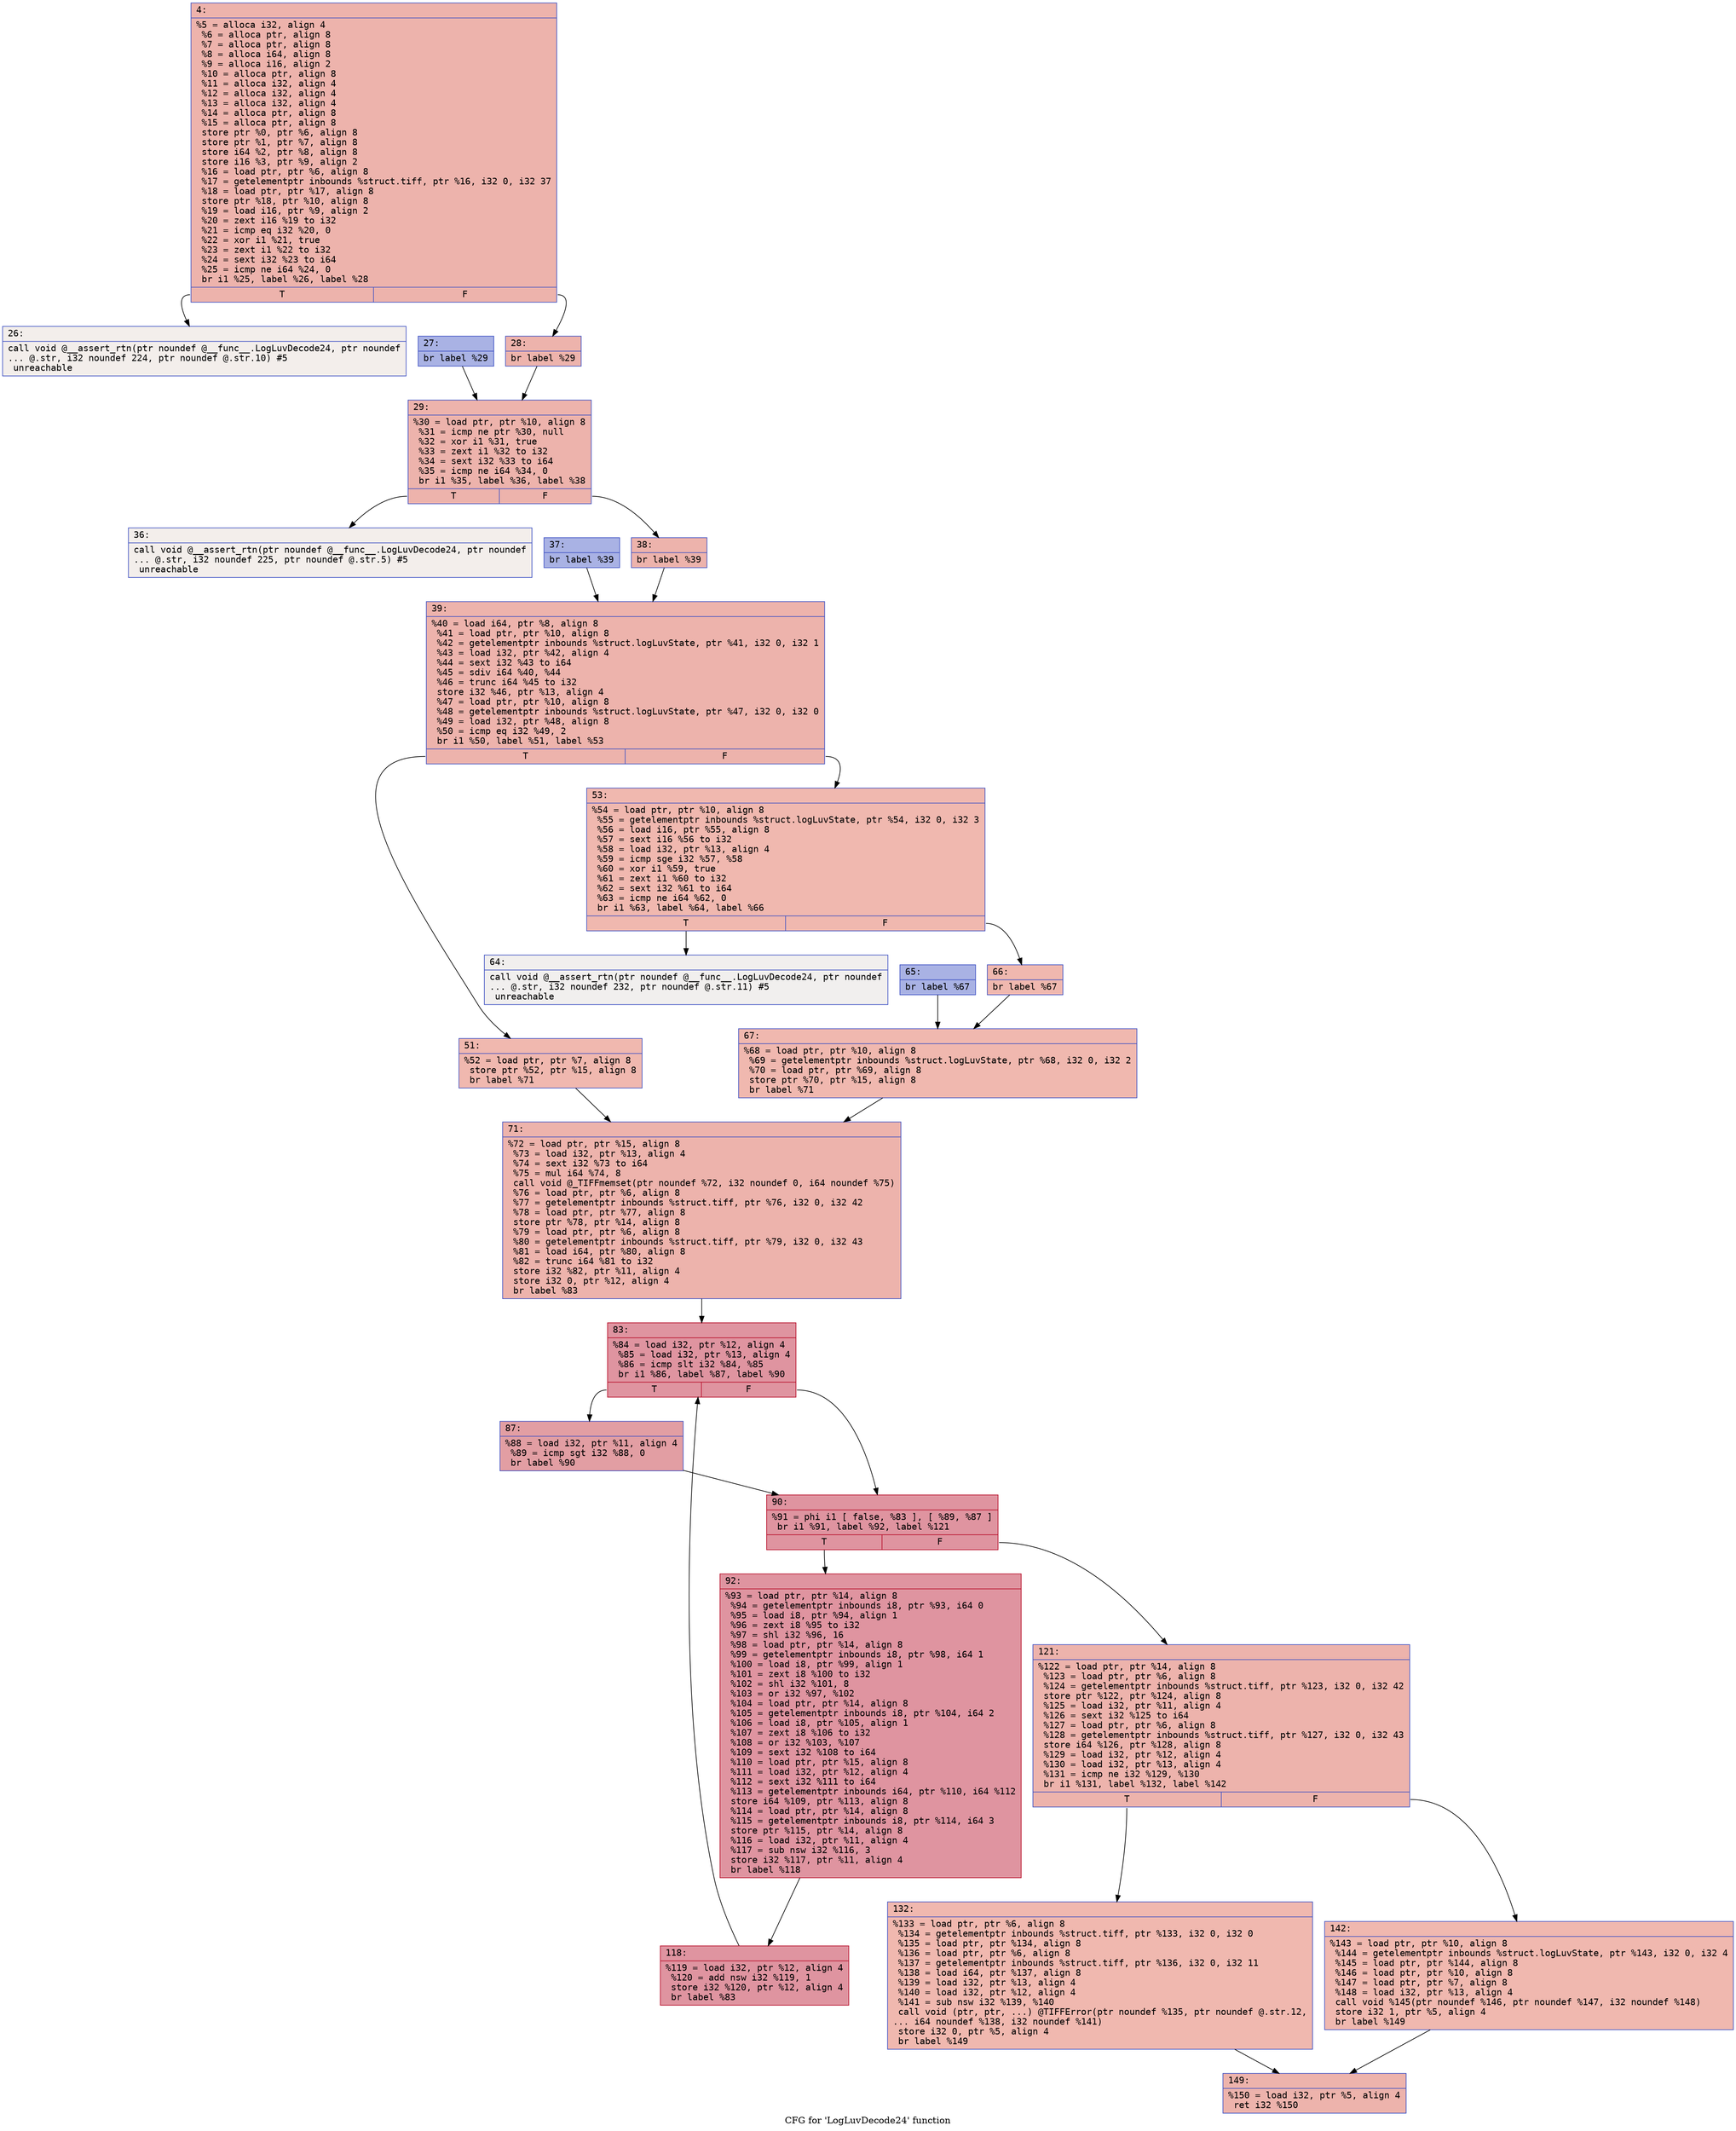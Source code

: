 digraph "CFG for 'LogLuvDecode24' function" {
	label="CFG for 'LogLuvDecode24' function";

	Node0x60000062d630 [shape=record,color="#3d50c3ff", style=filled, fillcolor="#d6524470" fontname="Courier",label="{4:\l|  %5 = alloca i32, align 4\l  %6 = alloca ptr, align 8\l  %7 = alloca ptr, align 8\l  %8 = alloca i64, align 8\l  %9 = alloca i16, align 2\l  %10 = alloca ptr, align 8\l  %11 = alloca i32, align 4\l  %12 = alloca i32, align 4\l  %13 = alloca i32, align 4\l  %14 = alloca ptr, align 8\l  %15 = alloca ptr, align 8\l  store ptr %0, ptr %6, align 8\l  store ptr %1, ptr %7, align 8\l  store i64 %2, ptr %8, align 8\l  store i16 %3, ptr %9, align 2\l  %16 = load ptr, ptr %6, align 8\l  %17 = getelementptr inbounds %struct.tiff, ptr %16, i32 0, i32 37\l  %18 = load ptr, ptr %17, align 8\l  store ptr %18, ptr %10, align 8\l  %19 = load i16, ptr %9, align 2\l  %20 = zext i16 %19 to i32\l  %21 = icmp eq i32 %20, 0\l  %22 = xor i1 %21, true\l  %23 = zext i1 %22 to i32\l  %24 = sext i32 %23 to i64\l  %25 = icmp ne i64 %24, 0\l  br i1 %25, label %26, label %28\l|{<s0>T|<s1>F}}"];
	Node0x60000062d630:s0 -> Node0x60000062d680[tooltip="4 -> 26\nProbability 0.00%" ];
	Node0x60000062d630:s1 -> Node0x60000062d720[tooltip="4 -> 28\nProbability 100.00%" ];
	Node0x60000062d680 [shape=record,color="#3d50c3ff", style=filled, fillcolor="#e5d8d170" fontname="Courier",label="{26:\l|  call void @__assert_rtn(ptr noundef @__func__.LogLuvDecode24, ptr noundef\l... @.str, i32 noundef 224, ptr noundef @.str.10) #5\l  unreachable\l}"];
	Node0x60000062d6d0 [shape=record,color="#3d50c3ff", style=filled, fillcolor="#3d50c370" fontname="Courier",label="{27:\l|  br label %29\l}"];
	Node0x60000062d6d0 -> Node0x60000062d770[tooltip="27 -> 29\nProbability 100.00%" ];
	Node0x60000062d720 [shape=record,color="#3d50c3ff", style=filled, fillcolor="#d6524470" fontname="Courier",label="{28:\l|  br label %29\l}"];
	Node0x60000062d720 -> Node0x60000062d770[tooltip="28 -> 29\nProbability 100.00%" ];
	Node0x60000062d770 [shape=record,color="#3d50c3ff", style=filled, fillcolor="#d6524470" fontname="Courier",label="{29:\l|  %30 = load ptr, ptr %10, align 8\l  %31 = icmp ne ptr %30, null\l  %32 = xor i1 %31, true\l  %33 = zext i1 %32 to i32\l  %34 = sext i32 %33 to i64\l  %35 = icmp ne i64 %34, 0\l  br i1 %35, label %36, label %38\l|{<s0>T|<s1>F}}"];
	Node0x60000062d770:s0 -> Node0x60000062d7c0[tooltip="29 -> 36\nProbability 0.00%" ];
	Node0x60000062d770:s1 -> Node0x60000062d860[tooltip="29 -> 38\nProbability 100.00%" ];
	Node0x60000062d7c0 [shape=record,color="#3d50c3ff", style=filled, fillcolor="#e5d8d170" fontname="Courier",label="{36:\l|  call void @__assert_rtn(ptr noundef @__func__.LogLuvDecode24, ptr noundef\l... @.str, i32 noundef 225, ptr noundef @.str.5) #5\l  unreachable\l}"];
	Node0x60000062d810 [shape=record,color="#3d50c3ff", style=filled, fillcolor="#3d50c370" fontname="Courier",label="{37:\l|  br label %39\l}"];
	Node0x60000062d810 -> Node0x60000062d8b0[tooltip="37 -> 39\nProbability 100.00%" ];
	Node0x60000062d860 [shape=record,color="#3d50c3ff", style=filled, fillcolor="#d6524470" fontname="Courier",label="{38:\l|  br label %39\l}"];
	Node0x60000062d860 -> Node0x60000062d8b0[tooltip="38 -> 39\nProbability 100.00%" ];
	Node0x60000062d8b0 [shape=record,color="#3d50c3ff", style=filled, fillcolor="#d6524470" fontname="Courier",label="{39:\l|  %40 = load i64, ptr %8, align 8\l  %41 = load ptr, ptr %10, align 8\l  %42 = getelementptr inbounds %struct.logLuvState, ptr %41, i32 0, i32 1\l  %43 = load i32, ptr %42, align 4\l  %44 = sext i32 %43 to i64\l  %45 = sdiv i64 %40, %44\l  %46 = trunc i64 %45 to i32\l  store i32 %46, ptr %13, align 4\l  %47 = load ptr, ptr %10, align 8\l  %48 = getelementptr inbounds %struct.logLuvState, ptr %47, i32 0, i32 0\l  %49 = load i32, ptr %48, align 8\l  %50 = icmp eq i32 %49, 2\l  br i1 %50, label %51, label %53\l|{<s0>T|<s1>F}}"];
	Node0x60000062d8b0:s0 -> Node0x60000062d900[tooltip="39 -> 51\nProbability 50.00%" ];
	Node0x60000062d8b0:s1 -> Node0x60000062d950[tooltip="39 -> 53\nProbability 50.00%" ];
	Node0x60000062d900 [shape=record,color="#3d50c3ff", style=filled, fillcolor="#dc5d4a70" fontname="Courier",label="{51:\l|  %52 = load ptr, ptr %7, align 8\l  store ptr %52, ptr %15, align 8\l  br label %71\l}"];
	Node0x60000062d900 -> Node0x60000062dae0[tooltip="51 -> 71\nProbability 100.00%" ];
	Node0x60000062d950 [shape=record,color="#3d50c3ff", style=filled, fillcolor="#dc5d4a70" fontname="Courier",label="{53:\l|  %54 = load ptr, ptr %10, align 8\l  %55 = getelementptr inbounds %struct.logLuvState, ptr %54, i32 0, i32 3\l  %56 = load i16, ptr %55, align 8\l  %57 = sext i16 %56 to i32\l  %58 = load i32, ptr %13, align 4\l  %59 = icmp sge i32 %57, %58\l  %60 = xor i1 %59, true\l  %61 = zext i1 %60 to i32\l  %62 = sext i32 %61 to i64\l  %63 = icmp ne i64 %62, 0\l  br i1 %63, label %64, label %66\l|{<s0>T|<s1>F}}"];
	Node0x60000062d950:s0 -> Node0x60000062d9a0[tooltip="53 -> 64\nProbability 0.00%" ];
	Node0x60000062d950:s1 -> Node0x60000062da40[tooltip="53 -> 66\nProbability 100.00%" ];
	Node0x60000062d9a0 [shape=record,color="#3d50c3ff", style=filled, fillcolor="#e0dbd870" fontname="Courier",label="{64:\l|  call void @__assert_rtn(ptr noundef @__func__.LogLuvDecode24, ptr noundef\l... @.str, i32 noundef 232, ptr noundef @.str.11) #5\l  unreachable\l}"];
	Node0x60000062d9f0 [shape=record,color="#3d50c3ff", style=filled, fillcolor="#3d50c370" fontname="Courier",label="{65:\l|  br label %67\l}"];
	Node0x60000062d9f0 -> Node0x60000062da90[tooltip="65 -> 67\nProbability 100.00%" ];
	Node0x60000062da40 [shape=record,color="#3d50c3ff", style=filled, fillcolor="#dc5d4a70" fontname="Courier",label="{66:\l|  br label %67\l}"];
	Node0x60000062da40 -> Node0x60000062da90[tooltip="66 -> 67\nProbability 100.00%" ];
	Node0x60000062da90 [shape=record,color="#3d50c3ff", style=filled, fillcolor="#dc5d4a70" fontname="Courier",label="{67:\l|  %68 = load ptr, ptr %10, align 8\l  %69 = getelementptr inbounds %struct.logLuvState, ptr %68, i32 0, i32 2\l  %70 = load ptr, ptr %69, align 8\l  store ptr %70, ptr %15, align 8\l  br label %71\l}"];
	Node0x60000062da90 -> Node0x60000062dae0[tooltip="67 -> 71\nProbability 100.00%" ];
	Node0x60000062dae0 [shape=record,color="#3d50c3ff", style=filled, fillcolor="#d6524470" fontname="Courier",label="{71:\l|  %72 = load ptr, ptr %15, align 8\l  %73 = load i32, ptr %13, align 4\l  %74 = sext i32 %73 to i64\l  %75 = mul i64 %74, 8\l  call void @_TIFFmemset(ptr noundef %72, i32 noundef 0, i64 noundef %75)\l  %76 = load ptr, ptr %6, align 8\l  %77 = getelementptr inbounds %struct.tiff, ptr %76, i32 0, i32 42\l  %78 = load ptr, ptr %77, align 8\l  store ptr %78, ptr %14, align 8\l  %79 = load ptr, ptr %6, align 8\l  %80 = getelementptr inbounds %struct.tiff, ptr %79, i32 0, i32 43\l  %81 = load i64, ptr %80, align 8\l  %82 = trunc i64 %81 to i32\l  store i32 %82, ptr %11, align 4\l  store i32 0, ptr %12, align 4\l  br label %83\l}"];
	Node0x60000062dae0 -> Node0x60000062db30[tooltip="71 -> 83\nProbability 100.00%" ];
	Node0x60000062db30 [shape=record,color="#b70d28ff", style=filled, fillcolor="#b70d2870" fontname="Courier",label="{83:\l|  %84 = load i32, ptr %12, align 4\l  %85 = load i32, ptr %13, align 4\l  %86 = icmp slt i32 %84, %85\l  br i1 %86, label %87, label %90\l|{<s0>T|<s1>F}}"];
	Node0x60000062db30:s0 -> Node0x60000062db80[tooltip="83 -> 87\nProbability 50.00%" ];
	Node0x60000062db30:s1 -> Node0x60000062dbd0[tooltip="83 -> 90\nProbability 50.00%" ];
	Node0x60000062db80 [shape=record,color="#3d50c3ff", style=filled, fillcolor="#be242e70" fontname="Courier",label="{87:\l|  %88 = load i32, ptr %11, align 4\l  %89 = icmp sgt i32 %88, 0\l  br label %90\l}"];
	Node0x60000062db80 -> Node0x60000062dbd0[tooltip="87 -> 90\nProbability 100.00%" ];
	Node0x60000062dbd0 [shape=record,color="#b70d28ff", style=filled, fillcolor="#b70d2870" fontname="Courier",label="{90:\l|  %91 = phi i1 [ false, %83 ], [ %89, %87 ]\l  br i1 %91, label %92, label %121\l|{<s0>T|<s1>F}}"];
	Node0x60000062dbd0:s0 -> Node0x60000062dc20[tooltip="90 -> 92\nProbability 96.88%" ];
	Node0x60000062dbd0:s1 -> Node0x60000062dcc0[tooltip="90 -> 121\nProbability 3.12%" ];
	Node0x60000062dc20 [shape=record,color="#b70d28ff", style=filled, fillcolor="#b70d2870" fontname="Courier",label="{92:\l|  %93 = load ptr, ptr %14, align 8\l  %94 = getelementptr inbounds i8, ptr %93, i64 0\l  %95 = load i8, ptr %94, align 1\l  %96 = zext i8 %95 to i32\l  %97 = shl i32 %96, 16\l  %98 = load ptr, ptr %14, align 8\l  %99 = getelementptr inbounds i8, ptr %98, i64 1\l  %100 = load i8, ptr %99, align 1\l  %101 = zext i8 %100 to i32\l  %102 = shl i32 %101, 8\l  %103 = or i32 %97, %102\l  %104 = load ptr, ptr %14, align 8\l  %105 = getelementptr inbounds i8, ptr %104, i64 2\l  %106 = load i8, ptr %105, align 1\l  %107 = zext i8 %106 to i32\l  %108 = or i32 %103, %107\l  %109 = sext i32 %108 to i64\l  %110 = load ptr, ptr %15, align 8\l  %111 = load i32, ptr %12, align 4\l  %112 = sext i32 %111 to i64\l  %113 = getelementptr inbounds i64, ptr %110, i64 %112\l  store i64 %109, ptr %113, align 8\l  %114 = load ptr, ptr %14, align 8\l  %115 = getelementptr inbounds i8, ptr %114, i64 3\l  store ptr %115, ptr %14, align 8\l  %116 = load i32, ptr %11, align 4\l  %117 = sub nsw i32 %116, 3\l  store i32 %117, ptr %11, align 4\l  br label %118\l}"];
	Node0x60000062dc20 -> Node0x60000062dc70[tooltip="92 -> 118\nProbability 100.00%" ];
	Node0x60000062dc70 [shape=record,color="#b70d28ff", style=filled, fillcolor="#b70d2870" fontname="Courier",label="{118:\l|  %119 = load i32, ptr %12, align 4\l  %120 = add nsw i32 %119, 1\l  store i32 %120, ptr %12, align 4\l  br label %83\l}"];
	Node0x60000062dc70 -> Node0x60000062db30[tooltip="118 -> 83\nProbability 100.00%" ];
	Node0x60000062dcc0 [shape=record,color="#3d50c3ff", style=filled, fillcolor="#d6524470" fontname="Courier",label="{121:\l|  %122 = load ptr, ptr %14, align 8\l  %123 = load ptr, ptr %6, align 8\l  %124 = getelementptr inbounds %struct.tiff, ptr %123, i32 0, i32 42\l  store ptr %122, ptr %124, align 8\l  %125 = load i32, ptr %11, align 4\l  %126 = sext i32 %125 to i64\l  %127 = load ptr, ptr %6, align 8\l  %128 = getelementptr inbounds %struct.tiff, ptr %127, i32 0, i32 43\l  store i64 %126, ptr %128, align 8\l  %129 = load i32, ptr %12, align 4\l  %130 = load i32, ptr %13, align 4\l  %131 = icmp ne i32 %129, %130\l  br i1 %131, label %132, label %142\l|{<s0>T|<s1>F}}"];
	Node0x60000062dcc0:s0 -> Node0x60000062dd10[tooltip="121 -> 132\nProbability 50.00%" ];
	Node0x60000062dcc0:s1 -> Node0x60000062dd60[tooltip="121 -> 142\nProbability 50.00%" ];
	Node0x60000062dd10 [shape=record,color="#3d50c3ff", style=filled, fillcolor="#dc5d4a70" fontname="Courier",label="{132:\l|  %133 = load ptr, ptr %6, align 8\l  %134 = getelementptr inbounds %struct.tiff, ptr %133, i32 0, i32 0\l  %135 = load ptr, ptr %134, align 8\l  %136 = load ptr, ptr %6, align 8\l  %137 = getelementptr inbounds %struct.tiff, ptr %136, i32 0, i32 11\l  %138 = load i64, ptr %137, align 8\l  %139 = load i32, ptr %13, align 4\l  %140 = load i32, ptr %12, align 4\l  %141 = sub nsw i32 %139, %140\l  call void (ptr, ptr, ...) @TIFFError(ptr noundef %135, ptr noundef @.str.12,\l... i64 noundef %138, i32 noundef %141)\l  store i32 0, ptr %5, align 4\l  br label %149\l}"];
	Node0x60000062dd10 -> Node0x60000062ddb0[tooltip="132 -> 149\nProbability 100.00%" ];
	Node0x60000062dd60 [shape=record,color="#3d50c3ff", style=filled, fillcolor="#dc5d4a70" fontname="Courier",label="{142:\l|  %143 = load ptr, ptr %10, align 8\l  %144 = getelementptr inbounds %struct.logLuvState, ptr %143, i32 0, i32 4\l  %145 = load ptr, ptr %144, align 8\l  %146 = load ptr, ptr %10, align 8\l  %147 = load ptr, ptr %7, align 8\l  %148 = load i32, ptr %13, align 4\l  call void %145(ptr noundef %146, ptr noundef %147, i32 noundef %148)\l  store i32 1, ptr %5, align 4\l  br label %149\l}"];
	Node0x60000062dd60 -> Node0x60000062ddb0[tooltip="142 -> 149\nProbability 100.00%" ];
	Node0x60000062ddb0 [shape=record,color="#3d50c3ff", style=filled, fillcolor="#d6524470" fontname="Courier",label="{149:\l|  %150 = load i32, ptr %5, align 4\l  ret i32 %150\l}"];
}
